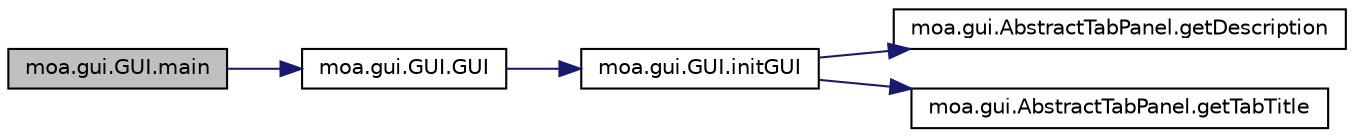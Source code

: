 digraph G
{
  edge [fontname="Helvetica",fontsize="10",labelfontname="Helvetica",labelfontsize="10"];
  node [fontname="Helvetica",fontsize="10",shape=record];
  rankdir=LR;
  Node1 [label="moa.gui.GUI.main",height=0.2,width=0.4,color="black", fillcolor="grey75", style="filled" fontcolor="black"];
  Node1 -> Node2 [color="midnightblue",fontsize="10",style="solid",fontname="Helvetica"];
  Node2 [label="moa.gui.GUI.GUI",height=0.2,width=0.4,color="black", fillcolor="white", style="filled",URL="$classmoa_1_1gui_1_1GUI.html#a8bb8936f227cf63ce162cc609f84582d"];
  Node2 -> Node3 [color="midnightblue",fontsize="10",style="solid",fontname="Helvetica"];
  Node3 [label="moa.gui.GUI.initGUI",height=0.2,width=0.4,color="black", fillcolor="white", style="filled",URL="$classmoa_1_1gui_1_1GUI.html#a3b3d8d4cde2247e15107ff97135e294e"];
  Node3 -> Node4 [color="midnightblue",fontsize="10",style="solid",fontname="Helvetica"];
  Node4 [label="moa.gui.AbstractTabPanel.getDescription",height=0.2,width=0.4,color="black", fillcolor="white", style="filled",URL="$classmoa_1_1gui_1_1AbstractTabPanel.html#a09e90a18de8c111164d5f847ddc1e513",tooltip="Returns a short description (can be used as tool tip) of the tab, or contributor..."];
  Node3 -> Node5 [color="midnightblue",fontsize="10",style="solid",fontname="Helvetica"];
  Node5 [label="moa.gui.AbstractTabPanel.getTabTitle",height=0.2,width=0.4,color="black", fillcolor="white", style="filled",URL="$classmoa_1_1gui_1_1AbstractTabPanel.html#a8eb54178127c7d9e5202530214382848",tooltip="Returns the string to display as title of the tab."];
}
